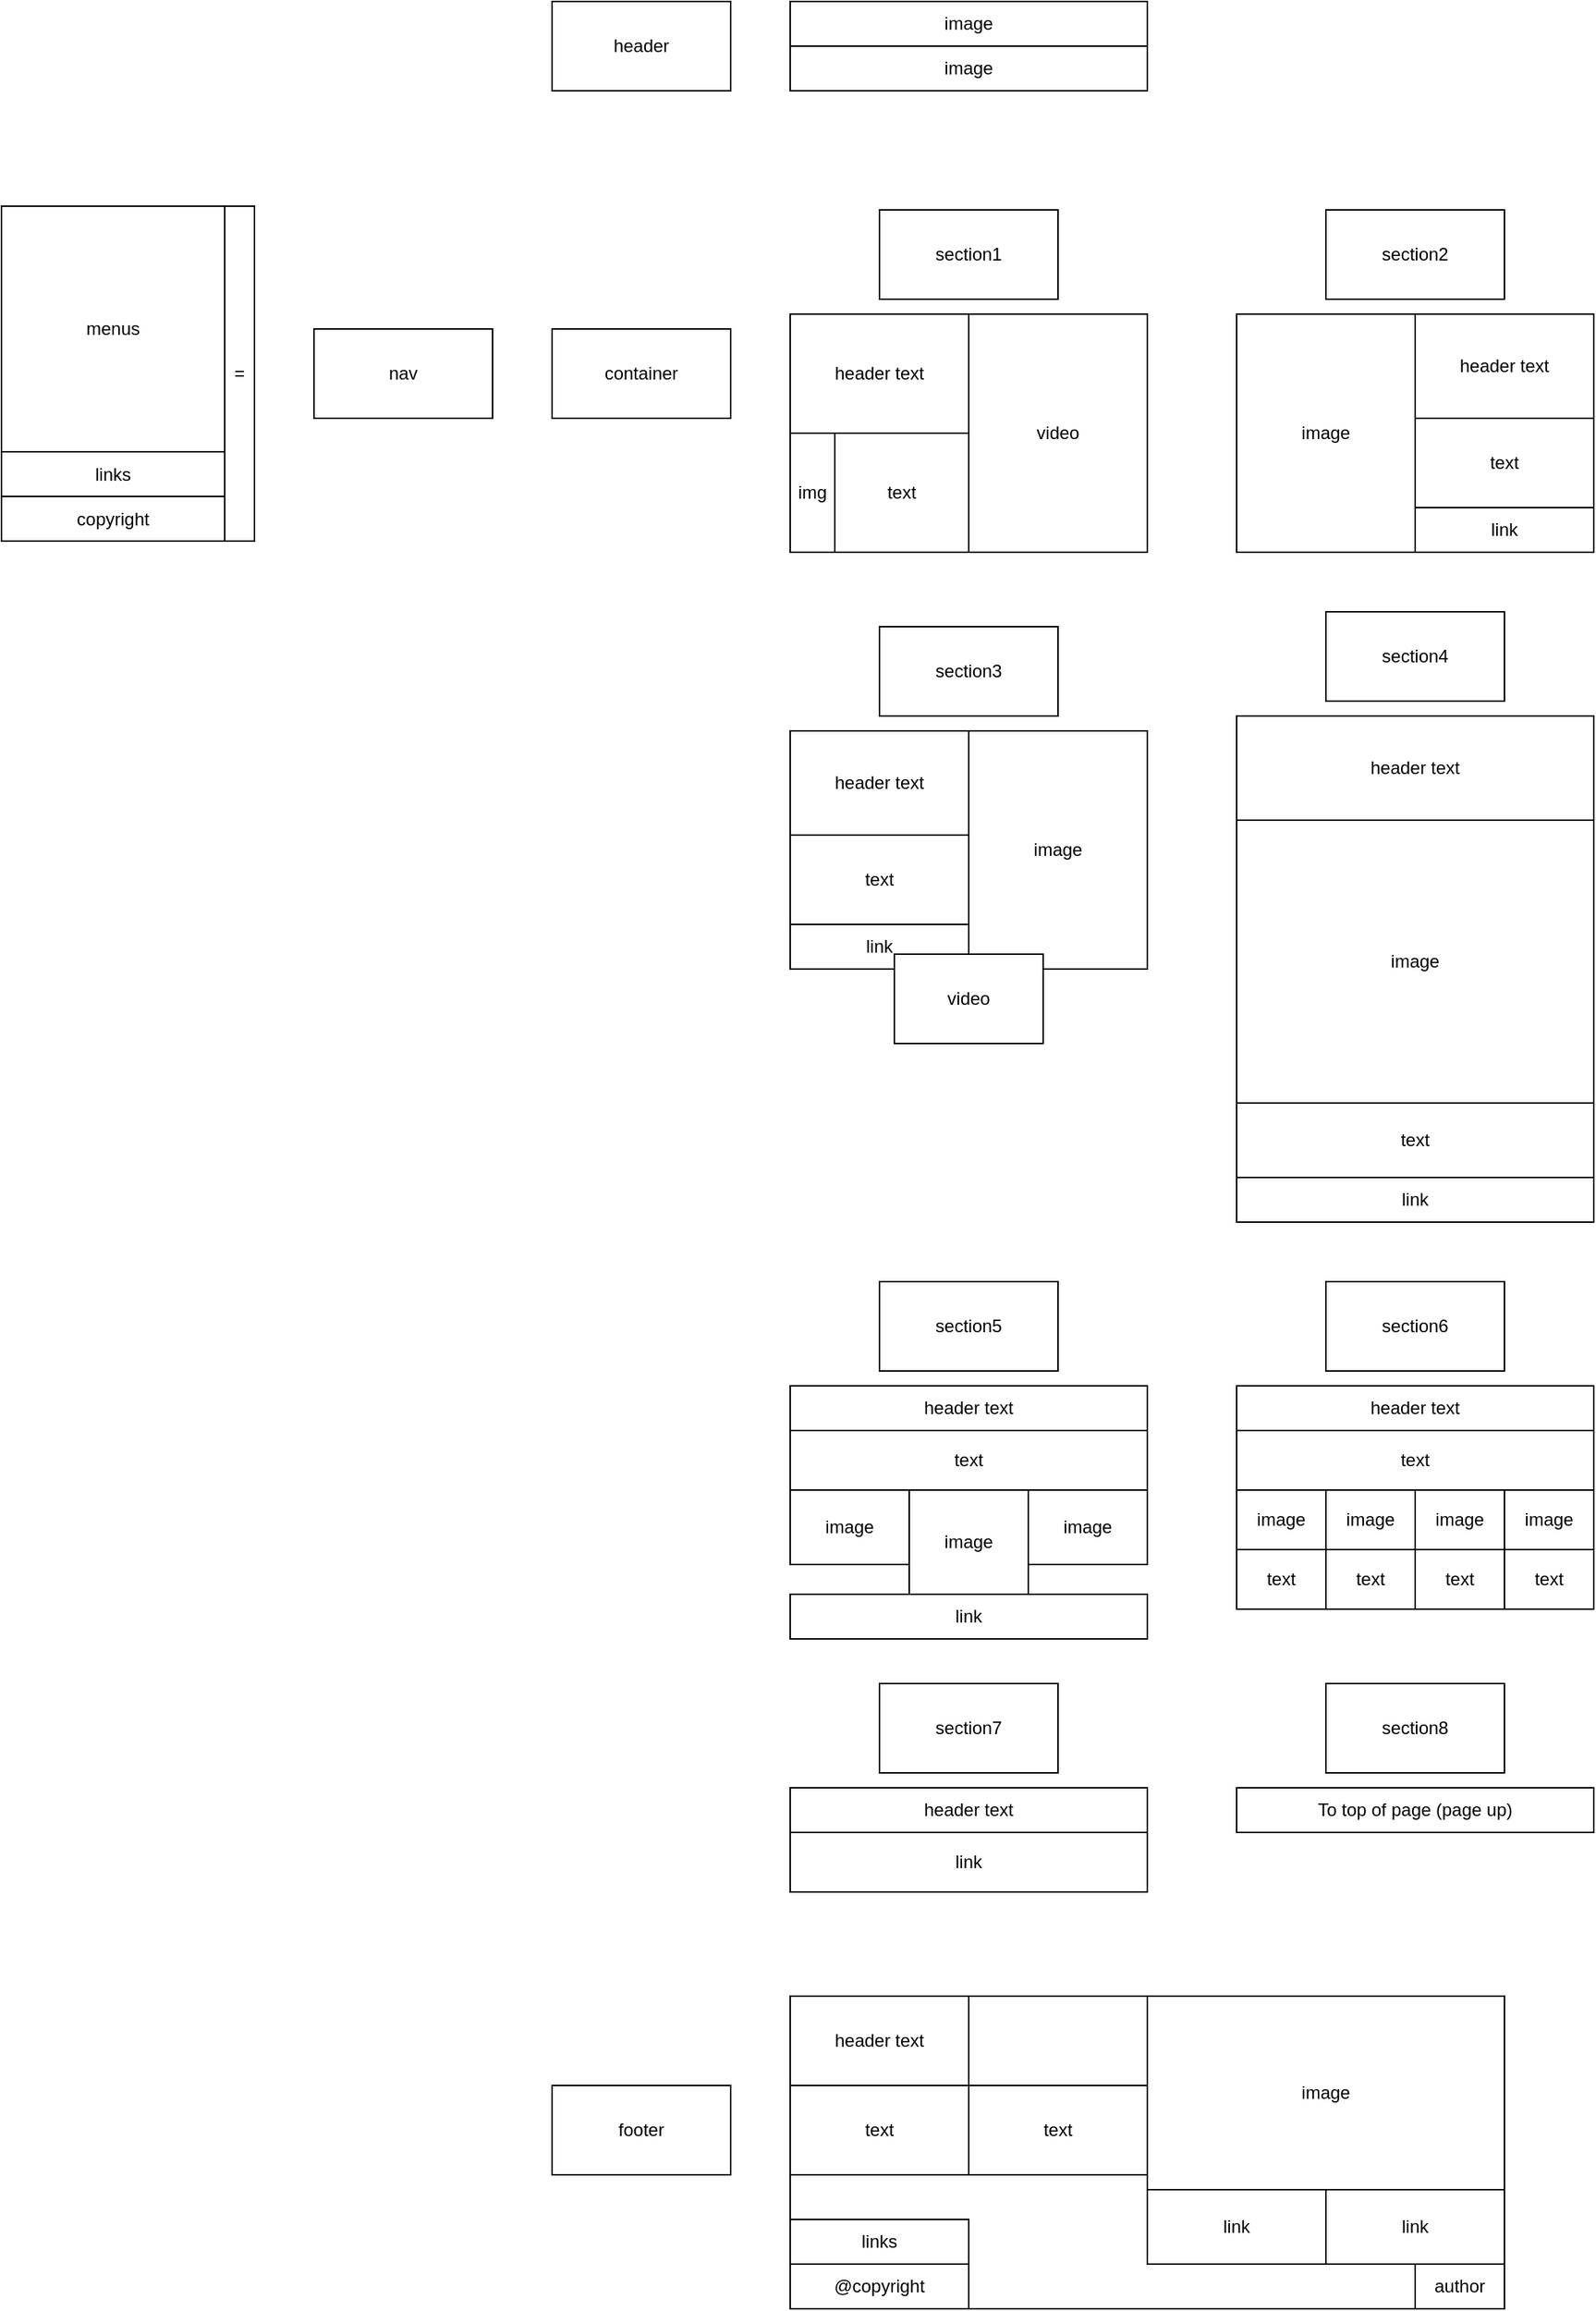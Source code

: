 <mxfile version="22.1.15" type="device">
  <diagram name="페이지-1" id="6PIL1jt468iQGm4EiIzT">
    <mxGraphModel dx="1943" dy="789" grid="1" gridSize="10" guides="1" tooltips="1" connect="1" arrows="1" fold="1" page="1" pageScale="1" pageWidth="827" pageHeight="1169" math="0" shadow="0">
      <root>
        <mxCell id="0" />
        <mxCell id="1" parent="0" />
        <mxCell id="lVTk7udYLQ_x_3t9jnzb-85" value="" style="whiteSpace=wrap;html=1;" parent="1" vertex="1">
          <mxGeometry x="440" y="1400" width="480" height="210" as="geometry" />
        </mxCell>
        <mxCell id="lVTk7udYLQ_x_3t9jnzb-1" value="container" style="whiteSpace=wrap;html=1;" parent="1" vertex="1">
          <mxGeometry x="280" y="280" width="120" height="60" as="geometry" />
        </mxCell>
        <mxCell id="lVTk7udYLQ_x_3t9jnzb-2" value="header" style="whiteSpace=wrap;html=1;" parent="1" vertex="1">
          <mxGeometry x="280" y="60" width="120" height="60" as="geometry" />
        </mxCell>
        <mxCell id="lVTk7udYLQ_x_3t9jnzb-3" value="section1" style="whiteSpace=wrap;html=1;" parent="1" vertex="1">
          <mxGeometry x="500" y="200" width="120" height="60" as="geometry" />
        </mxCell>
        <mxCell id="lVTk7udYLQ_x_3t9jnzb-6" value="footer" style="whiteSpace=wrap;html=1;" parent="1" vertex="1">
          <mxGeometry x="280" y="1460" width="120" height="60" as="geometry" />
        </mxCell>
        <mxCell id="lVTk7udYLQ_x_3t9jnzb-7" value="nav" style="whiteSpace=wrap;html=1;" parent="1" vertex="1">
          <mxGeometry x="120" y="280" width="120" height="60" as="geometry" />
        </mxCell>
        <mxCell id="lVTk7udYLQ_x_3t9jnzb-8" value="header text" style="whiteSpace=wrap;html=1;" parent="1" vertex="1">
          <mxGeometry x="440" y="270" width="120" height="80" as="geometry" />
        </mxCell>
        <mxCell id="lVTk7udYLQ_x_3t9jnzb-9" value="video" style="whiteSpace=wrap;html=1;" parent="1" vertex="1">
          <mxGeometry x="560" y="270" width="120" height="160" as="geometry" />
        </mxCell>
        <mxCell id="lVTk7udYLQ_x_3t9jnzb-10" value="text" style="whiteSpace=wrap;html=1;" parent="1" vertex="1">
          <mxGeometry x="470" y="350" width="90" height="80" as="geometry" />
        </mxCell>
        <mxCell id="lVTk7udYLQ_x_3t9jnzb-11" value="img" style="whiteSpace=wrap;html=1;" parent="1" vertex="1">
          <mxGeometry x="440" y="350" width="30" height="80" as="geometry" />
        </mxCell>
        <mxCell id="lVTk7udYLQ_x_3t9jnzb-12" value="section2" style="whiteSpace=wrap;html=1;" parent="1" vertex="1">
          <mxGeometry x="800" y="200" width="120" height="60" as="geometry" />
        </mxCell>
        <mxCell id="lVTk7udYLQ_x_3t9jnzb-13" value="image" style="whiteSpace=wrap;html=1;" parent="1" vertex="1">
          <mxGeometry x="740" y="270" width="120" height="160" as="geometry" />
        </mxCell>
        <mxCell id="lVTk7udYLQ_x_3t9jnzb-14" value="header text" style="whiteSpace=wrap;html=1;" parent="1" vertex="1">
          <mxGeometry x="860" y="270" width="120" height="70" as="geometry" />
        </mxCell>
        <mxCell id="lVTk7udYLQ_x_3t9jnzb-17" value="text" style="whiteSpace=wrap;html=1;" parent="1" vertex="1">
          <mxGeometry x="860" y="340" width="120" height="60" as="geometry" />
        </mxCell>
        <mxCell id="lVTk7udYLQ_x_3t9jnzb-18" value="link" style="whiteSpace=wrap;html=1;" parent="1" vertex="1">
          <mxGeometry x="860" y="400" width="120" height="30" as="geometry" />
        </mxCell>
        <mxCell id="lVTk7udYLQ_x_3t9jnzb-19" value="section3" style="whiteSpace=wrap;html=1;" parent="1" vertex="1">
          <mxGeometry x="500" y="480" width="120" height="60" as="geometry" />
        </mxCell>
        <mxCell id="lVTk7udYLQ_x_3t9jnzb-20" value="header text" style="whiteSpace=wrap;html=1;" parent="1" vertex="1">
          <mxGeometry x="440" y="550" width="120" height="70" as="geometry" />
        </mxCell>
        <mxCell id="lVTk7udYLQ_x_3t9jnzb-21" value="image" style="whiteSpace=wrap;html=1;" parent="1" vertex="1">
          <mxGeometry x="560" y="550" width="120" height="160" as="geometry" />
        </mxCell>
        <mxCell id="lVTk7udYLQ_x_3t9jnzb-25" value="text" style="whiteSpace=wrap;html=1;" parent="1" vertex="1">
          <mxGeometry x="440" y="620" width="120" height="60" as="geometry" />
        </mxCell>
        <mxCell id="lVTk7udYLQ_x_3t9jnzb-26" value="link" style="whiteSpace=wrap;html=1;" parent="1" vertex="1">
          <mxGeometry x="440" y="680" width="120" height="30" as="geometry" />
        </mxCell>
        <mxCell id="lVTk7udYLQ_x_3t9jnzb-27" value="video" style="whiteSpace=wrap;html=1;" parent="1" vertex="1">
          <mxGeometry x="510" y="700" width="100" height="60" as="geometry" />
        </mxCell>
        <mxCell id="lVTk7udYLQ_x_3t9jnzb-28" value="section4" style="whiteSpace=wrap;html=1;" parent="1" vertex="1">
          <mxGeometry x="800" y="470" width="120" height="60" as="geometry" />
        </mxCell>
        <mxCell id="lVTk7udYLQ_x_3t9jnzb-29" value="header text" style="whiteSpace=wrap;html=1;" parent="1" vertex="1">
          <mxGeometry x="740" y="540" width="240" height="70" as="geometry" />
        </mxCell>
        <mxCell id="lVTk7udYLQ_x_3t9jnzb-30" value="image" style="whiteSpace=wrap;html=1;" parent="1" vertex="1">
          <mxGeometry x="740" y="610" width="240" height="190" as="geometry" />
        </mxCell>
        <mxCell id="lVTk7udYLQ_x_3t9jnzb-34" value="text" style="whiteSpace=wrap;html=1;" parent="1" vertex="1">
          <mxGeometry x="740" y="800" width="240" height="50" as="geometry" />
        </mxCell>
        <mxCell id="lVTk7udYLQ_x_3t9jnzb-35" value="link" style="whiteSpace=wrap;html=1;" parent="1" vertex="1">
          <mxGeometry x="740" y="850" width="240" height="30" as="geometry" />
        </mxCell>
        <mxCell id="lVTk7udYLQ_x_3t9jnzb-36" value="section5" style="whiteSpace=wrap;html=1;" parent="1" vertex="1">
          <mxGeometry x="500" y="920" width="120" height="60" as="geometry" />
        </mxCell>
        <mxCell id="lVTk7udYLQ_x_3t9jnzb-37" value="header text" style="whiteSpace=wrap;html=1;" parent="1" vertex="1">
          <mxGeometry x="440" y="990" width="240" height="30" as="geometry" />
        </mxCell>
        <mxCell id="lVTk7udYLQ_x_3t9jnzb-38" value="text" style="whiteSpace=wrap;html=1;" parent="1" vertex="1">
          <mxGeometry x="440" y="1020" width="240" height="40" as="geometry" />
        </mxCell>
        <mxCell id="lVTk7udYLQ_x_3t9jnzb-39" value="image" style="whiteSpace=wrap;html=1;" parent="1" vertex="1">
          <mxGeometry x="440" y="1060" width="80" height="50" as="geometry" />
        </mxCell>
        <mxCell id="lVTk7udYLQ_x_3t9jnzb-41" value="image" style="whiteSpace=wrap;html=1;" parent="1" vertex="1">
          <mxGeometry x="520" y="1060" width="80" height="70" as="geometry" />
        </mxCell>
        <mxCell id="lVTk7udYLQ_x_3t9jnzb-42" value="image" style="whiteSpace=wrap;html=1;" parent="1" vertex="1">
          <mxGeometry x="600" y="1060" width="80" height="50" as="geometry" />
        </mxCell>
        <mxCell id="lVTk7udYLQ_x_3t9jnzb-43" value="link" style="whiteSpace=wrap;html=1;" parent="1" vertex="1">
          <mxGeometry x="440" y="1130" width="240" height="30" as="geometry" />
        </mxCell>
        <mxCell id="lVTk7udYLQ_x_3t9jnzb-44" value="section6" style="whiteSpace=wrap;html=1;" parent="1" vertex="1">
          <mxGeometry x="800" y="920" width="120" height="60" as="geometry" />
        </mxCell>
        <mxCell id="lVTk7udYLQ_x_3t9jnzb-45" value="header text" style="whiteSpace=wrap;html=1;" parent="1" vertex="1">
          <mxGeometry x="740" y="990" width="240" height="30" as="geometry" />
        </mxCell>
        <mxCell id="lVTk7udYLQ_x_3t9jnzb-46" value="text" style="whiteSpace=wrap;html=1;" parent="1" vertex="1">
          <mxGeometry x="740" y="1020" width="240" height="40" as="geometry" />
        </mxCell>
        <mxCell id="lVTk7udYLQ_x_3t9jnzb-47" value="image" style="whiteSpace=wrap;html=1;" parent="1" vertex="1">
          <mxGeometry x="740" y="1060" width="60" height="40" as="geometry" />
        </mxCell>
        <mxCell id="lVTk7udYLQ_x_3t9jnzb-51" value="text" style="whiteSpace=wrap;html=1;" parent="1" vertex="1">
          <mxGeometry x="740" y="1100" width="60" height="40" as="geometry" />
        </mxCell>
        <mxCell id="lVTk7udYLQ_x_3t9jnzb-52" value="image" style="whiteSpace=wrap;html=1;" parent="1" vertex="1">
          <mxGeometry x="800" y="1060" width="60" height="40" as="geometry" />
        </mxCell>
        <mxCell id="lVTk7udYLQ_x_3t9jnzb-53" value="text" style="whiteSpace=wrap;html=1;" parent="1" vertex="1">
          <mxGeometry x="800" y="1100" width="60" height="40" as="geometry" />
        </mxCell>
        <mxCell id="lVTk7udYLQ_x_3t9jnzb-54" value="image" style="whiteSpace=wrap;html=1;" parent="1" vertex="1">
          <mxGeometry x="860" y="1060" width="60" height="40" as="geometry" />
        </mxCell>
        <mxCell id="lVTk7udYLQ_x_3t9jnzb-55" value="text" style="whiteSpace=wrap;html=1;" parent="1" vertex="1">
          <mxGeometry x="860" y="1100" width="60" height="40" as="geometry" />
        </mxCell>
        <mxCell id="lVTk7udYLQ_x_3t9jnzb-58" value="image" style="whiteSpace=wrap;html=1;" parent="1" vertex="1">
          <mxGeometry x="920" y="1060" width="60" height="40" as="geometry" />
        </mxCell>
        <mxCell id="lVTk7udYLQ_x_3t9jnzb-59" value="text" style="whiteSpace=wrap;html=1;" parent="1" vertex="1">
          <mxGeometry x="920" y="1100" width="60" height="40" as="geometry" />
        </mxCell>
        <mxCell id="lVTk7udYLQ_x_3t9jnzb-60" value="section7" style="whiteSpace=wrap;html=1;" parent="1" vertex="1">
          <mxGeometry x="500" y="1190" width="120" height="60" as="geometry" />
        </mxCell>
        <mxCell id="lVTk7udYLQ_x_3t9jnzb-61" value="header text" style="whiteSpace=wrap;html=1;" parent="1" vertex="1">
          <mxGeometry x="440" y="1260" width="240" height="30" as="geometry" />
        </mxCell>
        <mxCell id="lVTk7udYLQ_x_3t9jnzb-62" value="link" style="whiteSpace=wrap;html=1;" parent="1" vertex="1">
          <mxGeometry x="440" y="1290" width="240" height="40" as="geometry" />
        </mxCell>
        <mxCell id="lVTk7udYLQ_x_3t9jnzb-71" value="section8" style="whiteSpace=wrap;html=1;" parent="1" vertex="1">
          <mxGeometry x="800" y="1190" width="120" height="60" as="geometry" />
        </mxCell>
        <mxCell id="lVTk7udYLQ_x_3t9jnzb-72" value="To top of page (page up)" style="whiteSpace=wrap;html=1;" parent="1" vertex="1">
          <mxGeometry x="740" y="1260" width="240" height="30" as="geometry" />
        </mxCell>
        <mxCell id="lVTk7udYLQ_x_3t9jnzb-75" value="header text" style="whiteSpace=wrap;html=1;" parent="1" vertex="1">
          <mxGeometry x="440" y="1400" width="120" height="60" as="geometry" />
        </mxCell>
        <mxCell id="lVTk7udYLQ_x_3t9jnzb-76" value="text" style="whiteSpace=wrap;html=1;" parent="1" vertex="1">
          <mxGeometry x="440" y="1460" width="120" height="60" as="geometry" />
        </mxCell>
        <mxCell id="lVTk7udYLQ_x_3t9jnzb-77" value="text" style="whiteSpace=wrap;html=1;" parent="1" vertex="1">
          <mxGeometry x="560" y="1460" width="120" height="60" as="geometry" />
        </mxCell>
        <mxCell id="lVTk7udYLQ_x_3t9jnzb-78" value="links" style="whiteSpace=wrap;html=1;" parent="1" vertex="1">
          <mxGeometry x="440" y="1550" width="120" height="30" as="geometry" />
        </mxCell>
        <mxCell id="lVTk7udYLQ_x_3t9jnzb-79" value="@copyright" style="whiteSpace=wrap;html=1;" parent="1" vertex="1">
          <mxGeometry x="440" y="1580" width="120" height="30" as="geometry" />
        </mxCell>
        <mxCell id="lVTk7udYLQ_x_3t9jnzb-80" value="link" style="whiteSpace=wrap;html=1;" parent="1" vertex="1">
          <mxGeometry x="680" y="1530" width="120" height="50" as="geometry" />
        </mxCell>
        <mxCell id="lVTk7udYLQ_x_3t9jnzb-82" value="image" style="whiteSpace=wrap;html=1;" parent="1" vertex="1">
          <mxGeometry x="680" y="1400" width="240" height="130" as="geometry" />
        </mxCell>
        <mxCell id="lVTk7udYLQ_x_3t9jnzb-83" value="link" style="whiteSpace=wrap;html=1;" parent="1" vertex="1">
          <mxGeometry x="800" y="1530" width="120" height="50" as="geometry" />
        </mxCell>
        <mxCell id="lVTk7udYLQ_x_3t9jnzb-84" value="author" style="whiteSpace=wrap;html=1;" parent="1" vertex="1">
          <mxGeometry x="860" y="1580" width="60" height="30" as="geometry" />
        </mxCell>
        <mxCell id="lVTk7udYLQ_x_3t9jnzb-86" value="=" style="whiteSpace=wrap;html=1;" parent="1" vertex="1">
          <mxGeometry x="60" y="197.5" width="20" height="225" as="geometry" />
        </mxCell>
        <mxCell id="lVTk7udYLQ_x_3t9jnzb-88" value="menus" style="whiteSpace=wrap;html=1;" parent="1" vertex="1">
          <mxGeometry x="-90" y="197.5" width="150" height="165" as="geometry" />
        </mxCell>
        <mxCell id="lVTk7udYLQ_x_3t9jnzb-89" value="links" style="whiteSpace=wrap;html=1;" parent="1" vertex="1">
          <mxGeometry x="-90" y="362.5" width="150" height="30" as="geometry" />
        </mxCell>
        <mxCell id="lVTk7udYLQ_x_3t9jnzb-90" value="copyright" style="whiteSpace=wrap;html=1;" parent="1" vertex="1">
          <mxGeometry x="-90" y="392.5" width="150" height="30" as="geometry" />
        </mxCell>
        <mxCell id="lVTk7udYLQ_x_3t9jnzb-91" value="image" style="whiteSpace=wrap;html=1;" parent="1" vertex="1">
          <mxGeometry x="440" y="60" width="240" height="30" as="geometry" />
        </mxCell>
        <mxCell id="lVTk7udYLQ_x_3t9jnzb-92" value="image" style="whiteSpace=wrap;html=1;" parent="1" vertex="1">
          <mxGeometry x="440" y="90" width="240" height="30" as="geometry" />
        </mxCell>
      </root>
    </mxGraphModel>
  </diagram>
</mxfile>
